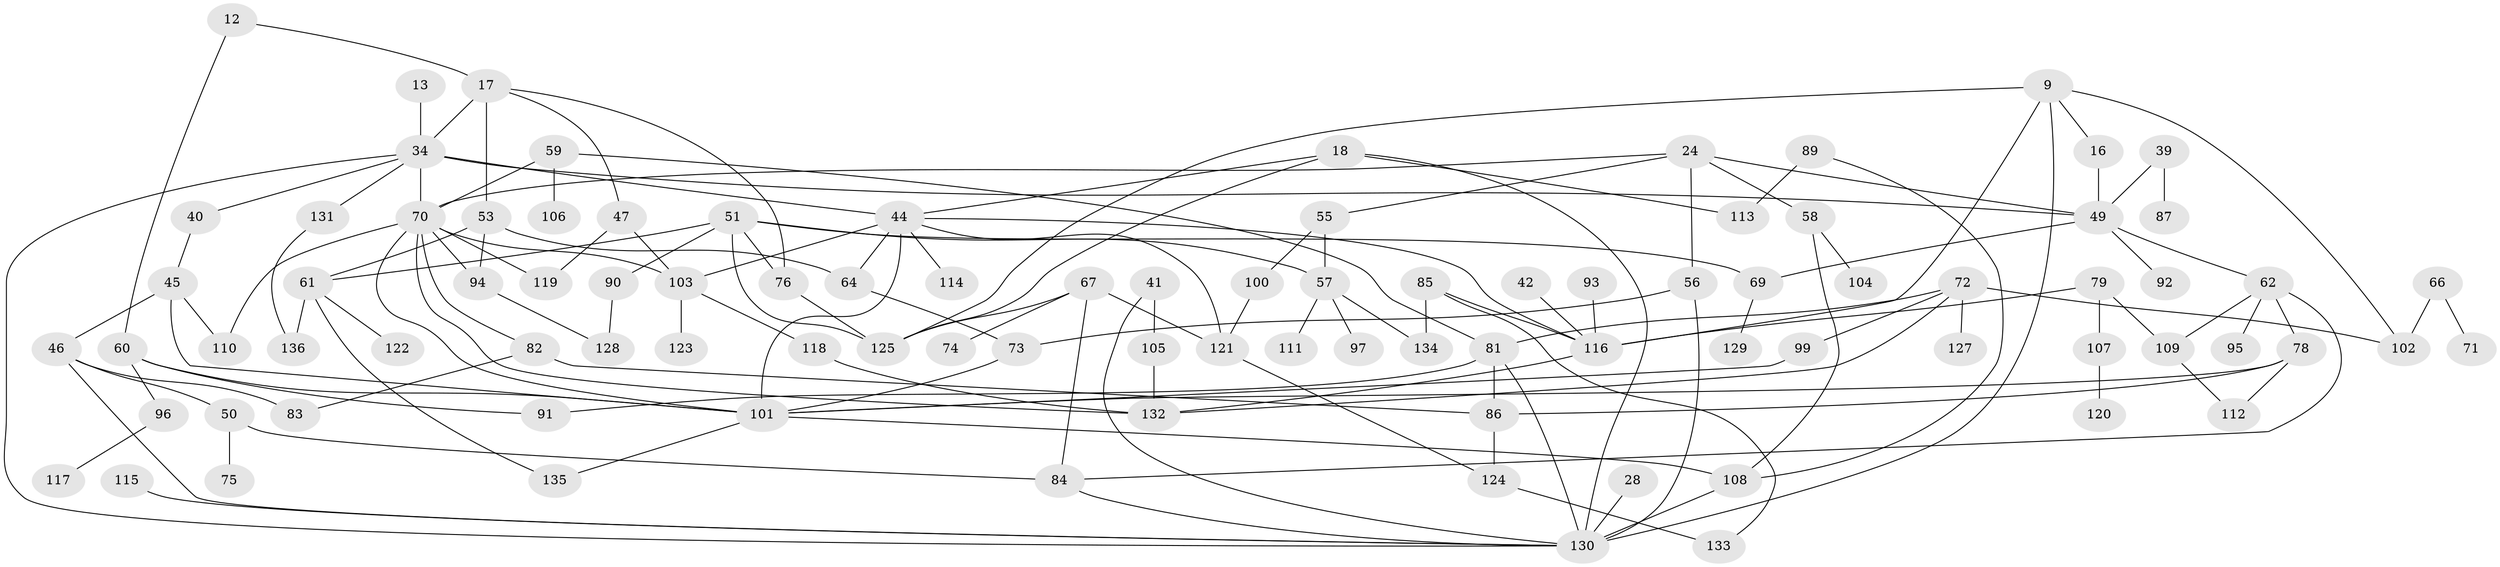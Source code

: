 // original degree distribution, {7: 0.029411764705882353, 5: 0.11764705882352941, 8: 0.007352941176470588, 9: 0.007352941176470588, 3: 0.23529411764705882, 4: 0.11029411764705882, 6: 0.022058823529411766, 2: 0.3014705882352941, 1: 0.16911764705882354}
// Generated by graph-tools (version 1.1) at 2025/45/03/04/25 21:45:10]
// undirected, 95 vertices, 145 edges
graph export_dot {
graph [start="1"]
  node [color=gray90,style=filled];
  9 [super="+6"];
  12;
  13;
  16;
  17 [super="+7"];
  18;
  24 [super="+11"];
  28;
  34 [super="+4+3"];
  39;
  40;
  41;
  42;
  44 [super="+37"];
  45;
  46;
  47;
  49 [super="+8"];
  50;
  51 [super="+48"];
  53;
  55;
  56;
  57;
  58 [super="+32"];
  59;
  60;
  61;
  62 [super="+30"];
  64;
  66;
  67;
  69;
  70 [super="+25+31"];
  71;
  72 [super="+43"];
  73 [super="+63"];
  74;
  75;
  76;
  78;
  79;
  81 [super="+20"];
  82;
  83;
  84 [super="+54"];
  85;
  86;
  87;
  89;
  90;
  91;
  92;
  93;
  94;
  95;
  96;
  97;
  99;
  100;
  101 [super="+21+68+80+98"];
  102 [super="+88"];
  103;
  104;
  105;
  106;
  107;
  108 [super="+52"];
  109 [super="+77"];
  110;
  111;
  112;
  113;
  114;
  115;
  116 [super="+23+29+15"];
  117;
  118;
  119;
  120;
  121;
  122;
  123;
  124;
  125 [super="+36+38"];
  127;
  128;
  129;
  130 [super="+126+35"];
  131;
  132;
  133;
  134;
  135;
  136;
  9 -- 16;
  9 -- 102 [weight=2];
  9 -- 130 [weight=2];
  9 -- 116 [weight=2];
  9 -- 125;
  12 -- 60;
  12 -- 17;
  13 -- 34;
  16 -- 49;
  17 -- 53;
  17 -- 76;
  17 -- 34;
  17 -- 47;
  18 -- 113;
  18 -- 130;
  18 -- 44;
  18 -- 125;
  24 -- 49;
  24 -- 56;
  24 -- 55;
  24 -- 70;
  24 -- 58;
  28 -- 130;
  34 -- 131;
  34 -- 130 [weight=2];
  34 -- 49 [weight=2];
  34 -- 40;
  34 -- 70 [weight=3];
  34 -- 44;
  39 -- 87;
  39 -- 49;
  40 -- 45;
  41 -- 105;
  41 -- 130;
  42 -- 116;
  44 -- 64;
  44 -- 101 [weight=2];
  44 -- 103;
  44 -- 114;
  44 -- 116;
  44 -- 121;
  45 -- 46;
  45 -- 110;
  45 -- 101;
  46 -- 50;
  46 -- 83;
  46 -- 130;
  47 -- 119;
  47 -- 103;
  49 -- 69;
  49 -- 92;
  49 -- 62;
  50 -- 75;
  50 -- 84;
  51 -- 61;
  51 -- 76;
  51 -- 90;
  51 -- 69;
  51 -- 57;
  51 -- 125;
  53 -- 64;
  53 -- 61;
  53 -- 94;
  55 -- 57;
  55 -- 100;
  56 -- 73 [weight=2];
  56 -- 130 [weight=2];
  57 -- 97;
  57 -- 111;
  57 -- 134;
  58 -- 108;
  58 -- 104;
  59 -- 106;
  59 -- 81;
  59 -- 70;
  60 -- 91;
  60 -- 96;
  60 -- 101;
  61 -- 122;
  61 -- 135;
  61 -- 136;
  62 -- 78 [weight=2];
  62 -- 84 [weight=2];
  62 -- 109 [weight=2];
  62 -- 95;
  64 -- 73;
  66 -- 71;
  66 -- 102;
  67 -- 74;
  67 -- 121;
  67 -- 84;
  67 -- 125;
  69 -- 129;
  70 -- 94;
  70 -- 132;
  70 -- 101 [weight=2];
  70 -- 103;
  70 -- 110;
  70 -- 82;
  70 -- 119;
  72 -- 81 [weight=2];
  72 -- 102;
  72 -- 99;
  72 -- 132;
  72 -- 127;
  73 -- 101;
  76 -- 125;
  78 -- 86;
  78 -- 101;
  78 -- 112;
  79 -- 107;
  79 -- 109;
  79 -- 116;
  81 -- 86;
  81 -- 91;
  81 -- 130;
  82 -- 83;
  82 -- 86;
  84 -- 130;
  85 -- 133;
  85 -- 134;
  85 -- 116;
  86 -- 124;
  89 -- 113;
  89 -- 108;
  90 -- 128;
  93 -- 116;
  94 -- 128;
  96 -- 117;
  99 -- 101;
  100 -- 121;
  101 -- 108;
  101 -- 135;
  103 -- 118;
  103 -- 123;
  105 -- 132;
  107 -- 120;
  108 -- 130 [weight=2];
  109 -- 112;
  115 -- 130;
  116 -- 132;
  118 -- 132;
  121 -- 124;
  124 -- 133;
  131 -- 136;
}
